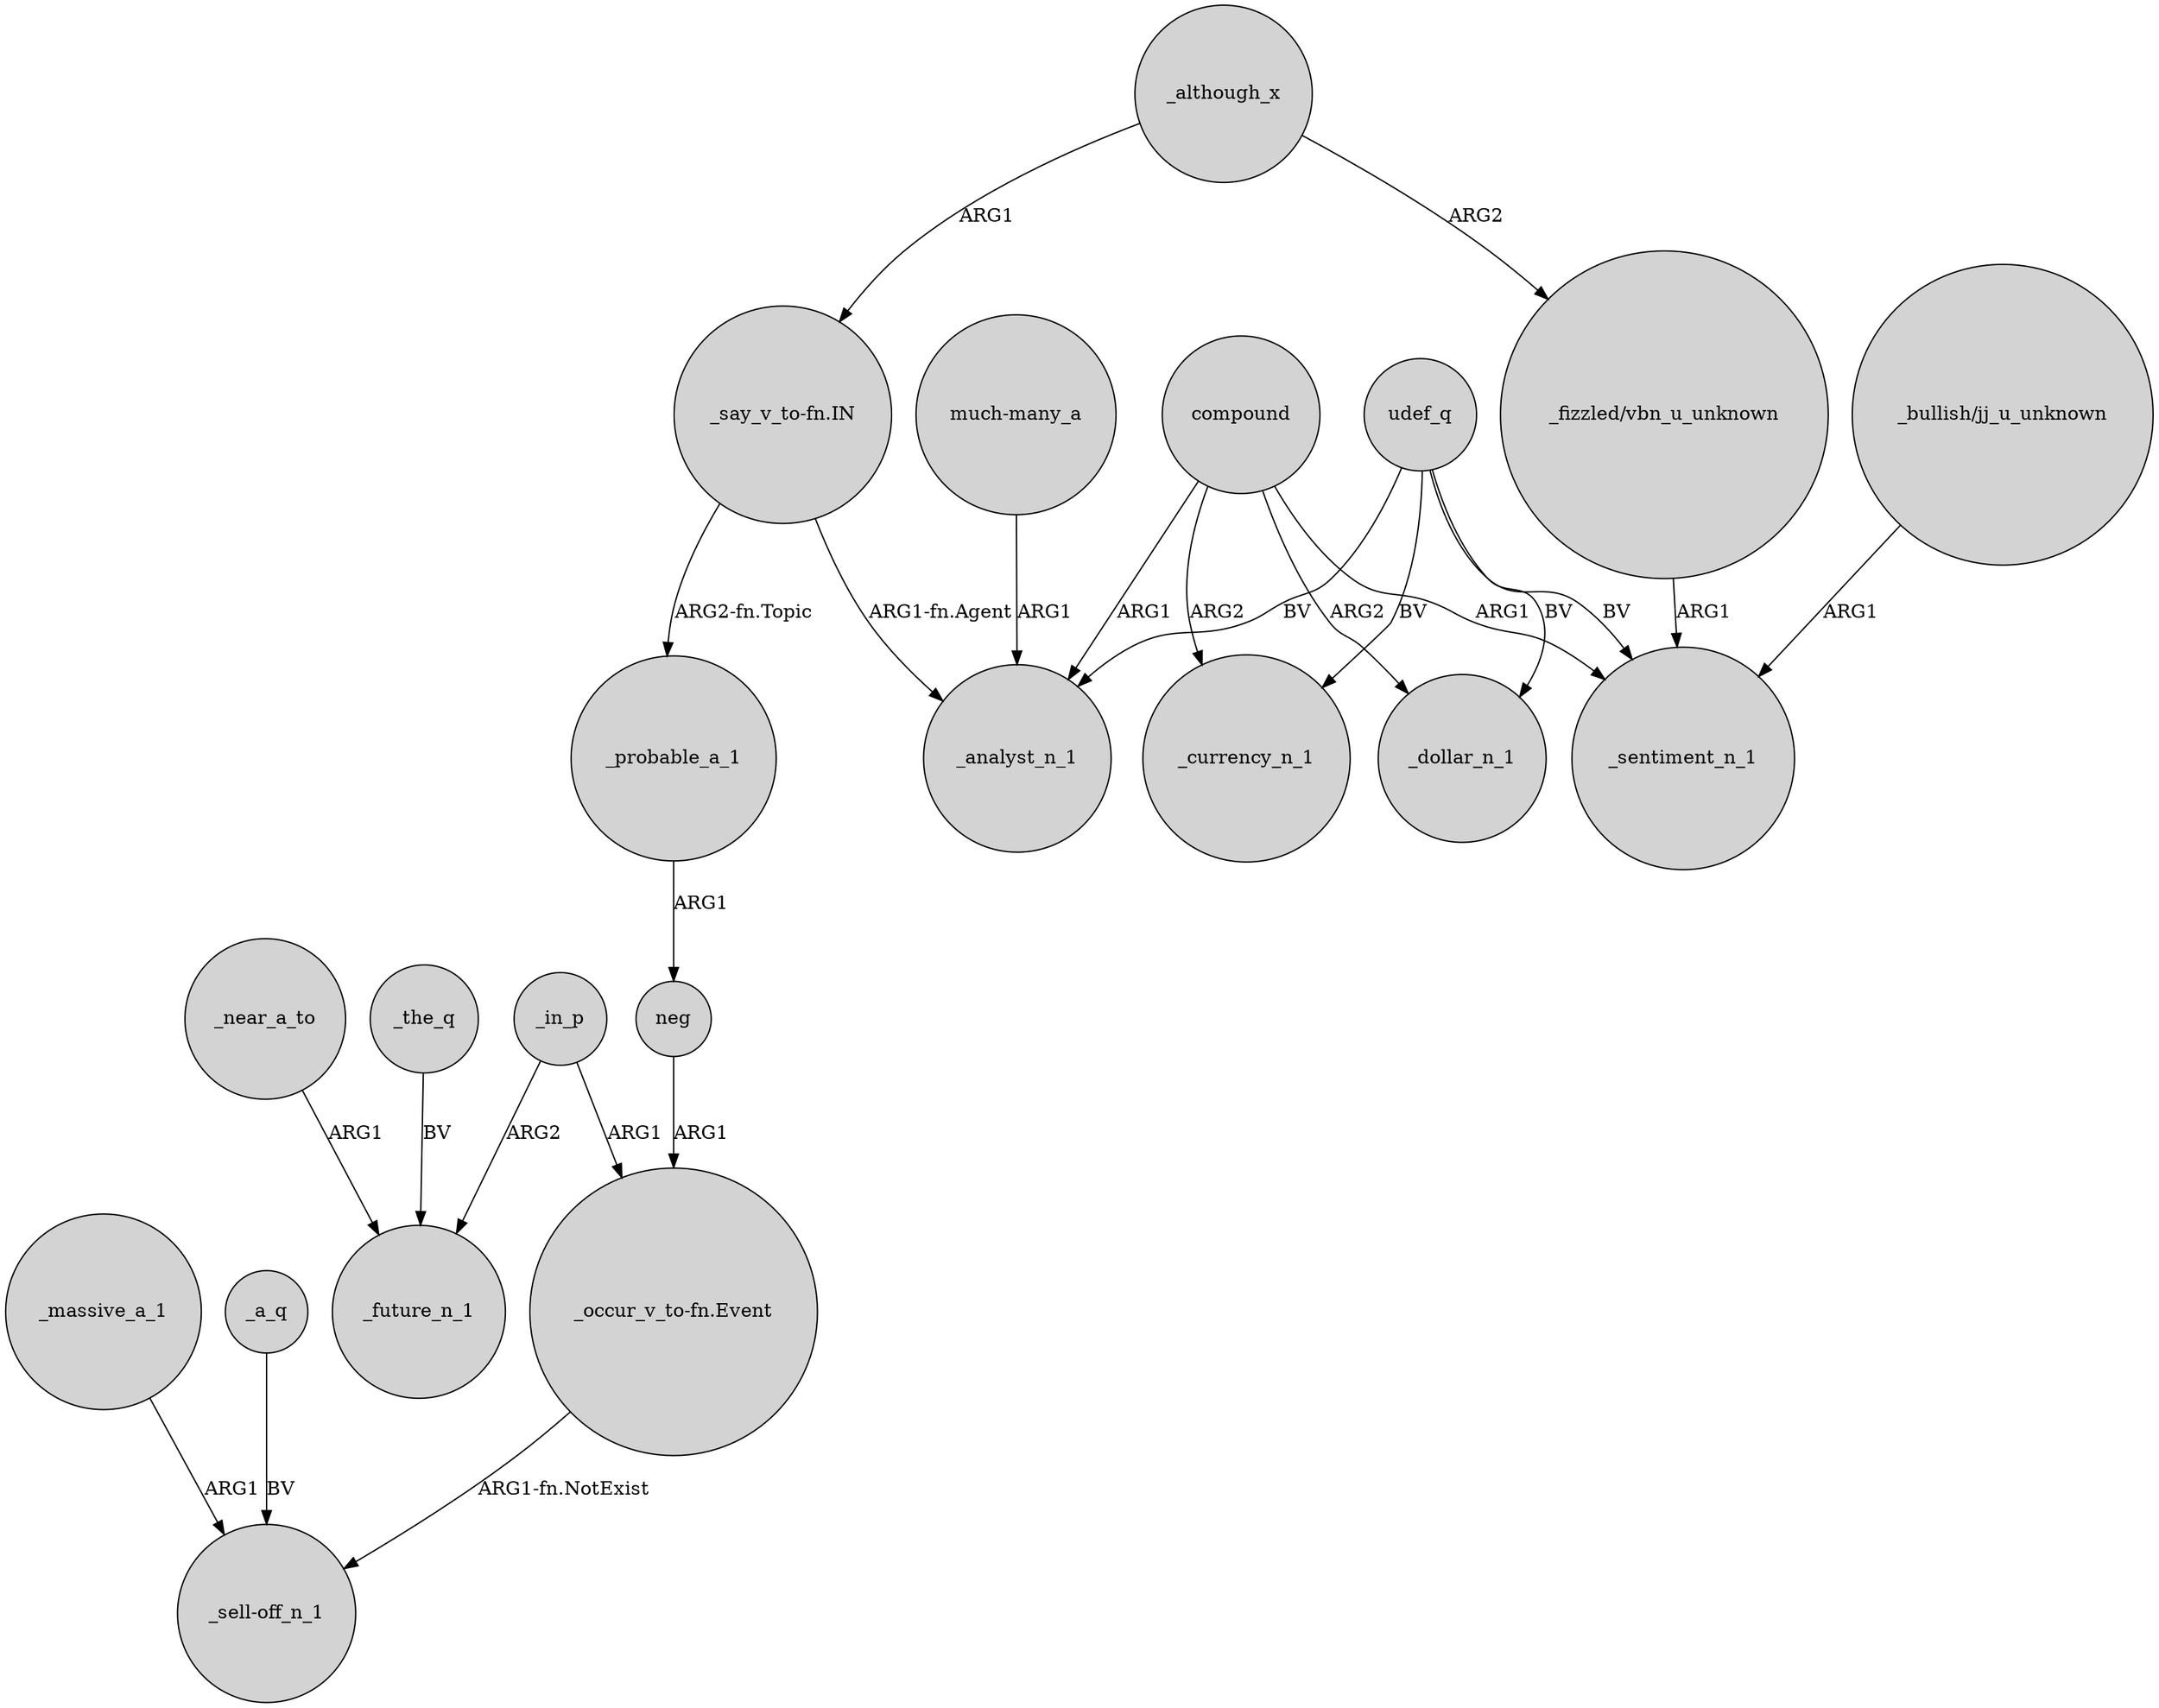 digraph {
	node [shape=circle style=filled]
	_massive_a_1 -> "_sell-off_n_1" [label=ARG1]
	_a_q -> "_sell-off_n_1" [label=BV]
	_in_p -> _future_n_1 [label=ARG2]
	_although_x -> "_say_v_to-fn.IN" [label=ARG1]
	"_fizzled/vbn_u_unknown" -> _sentiment_n_1 [label=ARG1]
	"much-many_a" -> _analyst_n_1 [label=ARG1]
	_in_p -> "_occur_v_to-fn.Event" [label=ARG1]
	udef_q -> _currency_n_1 [label=BV]
	"_say_v_to-fn.IN" -> _probable_a_1 [label="ARG2-fn.Topic"]
	compound -> _currency_n_1 [label=ARG2]
	compound -> _sentiment_n_1 [label=ARG1]
	_near_a_to -> _future_n_1 [label=ARG1]
	"_say_v_to-fn.IN" -> _analyst_n_1 [label="ARG1-fn.Agent"]
	_although_x -> "_fizzled/vbn_u_unknown" [label=ARG2]
	"_occur_v_to-fn.Event" -> "_sell-off_n_1" [label="ARG1-fn.NotExist"]
	"_bullish/jj_u_unknown" -> _sentiment_n_1 [label=ARG1]
	neg -> "_occur_v_to-fn.Event" [label=ARG1]
	compound -> _dollar_n_1 [label=ARG2]
	_probable_a_1 -> neg [label=ARG1]
	udef_q -> _analyst_n_1 [label=BV]
	udef_q -> _sentiment_n_1 [label=BV]
	udef_q -> _dollar_n_1 [label=BV]
	_the_q -> _future_n_1 [label=BV]
	compound -> _analyst_n_1 [label=ARG1]
}
